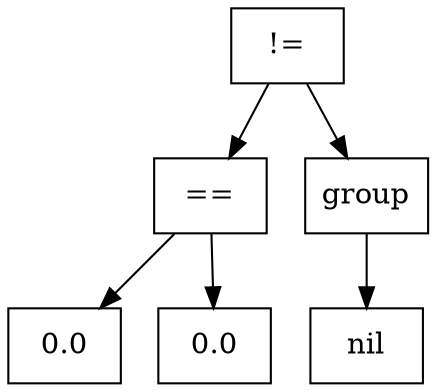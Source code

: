 digraph G {
node [shape=box];
node636718812 [label="!="];
node445051633 [label="=="];
node1051754451 [label="0.0"];
node1349277854 [label="0.0"];
node445051633 -> node1051754451;
node445051633 -> node1349277854;
node1775282465 [label="group"];
node1147985808 [label="nil"];
node1775282465 -> node1147985808;
node636718812 -> node445051633;
node636718812 -> node1775282465;
}
